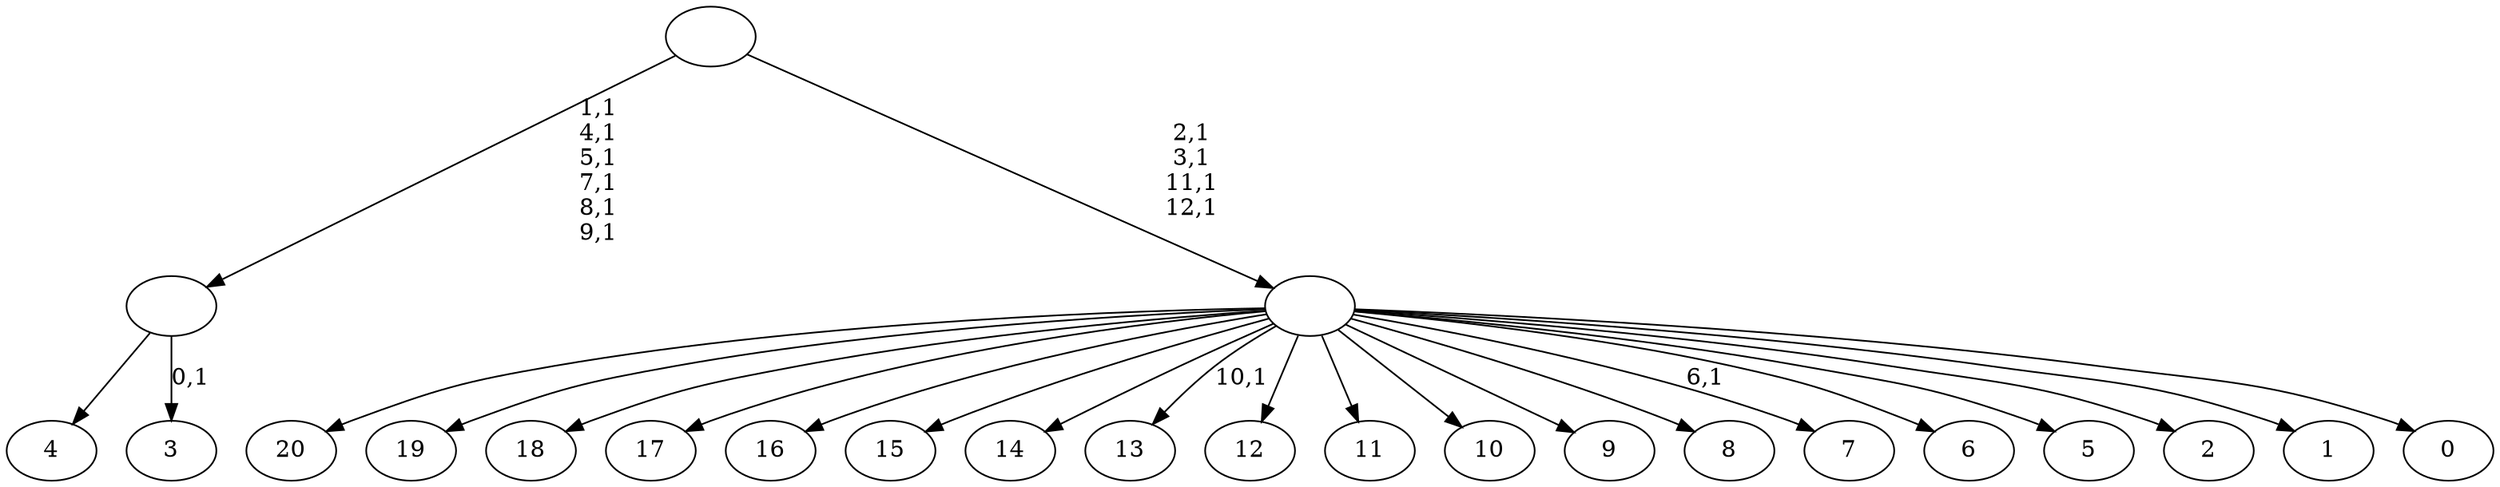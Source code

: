 digraph T {
	34 [label="20"]
	33 [label="19"]
	32 [label="18"]
	31 [label="17"]
	30 [label="16"]
	29 [label="15"]
	28 [label="14"]
	27 [label="13"]
	25 [label="12"]
	24 [label="11"]
	23 [label="10"]
	22 [label="9"]
	21 [label="8"]
	20 [label="7"]
	18 [label="6"]
	17 [label="5"]
	16 [label="4"]
	15 [label="3"]
	13 [label=""]
	7 [label="2"]
	6 [label="1"]
	5 [label="0"]
	4 [label=""]
	0 [label=""]
	13 -> 15 [label="0,1"]
	13 -> 16 [label=""]
	4 -> 20 [label="6,1"]
	4 -> 27 [label="10,1"]
	4 -> 34 [label=""]
	4 -> 33 [label=""]
	4 -> 32 [label=""]
	4 -> 31 [label=""]
	4 -> 30 [label=""]
	4 -> 29 [label=""]
	4 -> 28 [label=""]
	4 -> 25 [label=""]
	4 -> 24 [label=""]
	4 -> 23 [label=""]
	4 -> 22 [label=""]
	4 -> 21 [label=""]
	4 -> 18 [label=""]
	4 -> 17 [label=""]
	4 -> 7 [label=""]
	4 -> 6 [label=""]
	4 -> 5 [label=""]
	0 -> 4 [label="2,1\n3,1\n11,1\n12,1"]
	0 -> 13 [label="1,1\n4,1\n5,1\n7,1\n8,1\n9,1"]
}
